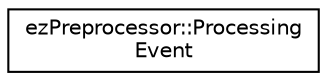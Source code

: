 digraph "Graphical Class Hierarchy"
{
 // LATEX_PDF_SIZE
  edge [fontname="Helvetica",fontsize="10",labelfontname="Helvetica",labelfontsize="10"];
  node [fontname="Helvetica",fontsize="10",shape=record];
  rankdir="LR";
  Node0 [label="ezPreprocessor::Processing\lEvent",height=0.2,width=0.4,color="black", fillcolor="white", style="filled",URL="$d0/d65/structez_preprocessor_1_1_processing_event.htm",tooltip="The event data that the processor broadcasts."];
}
